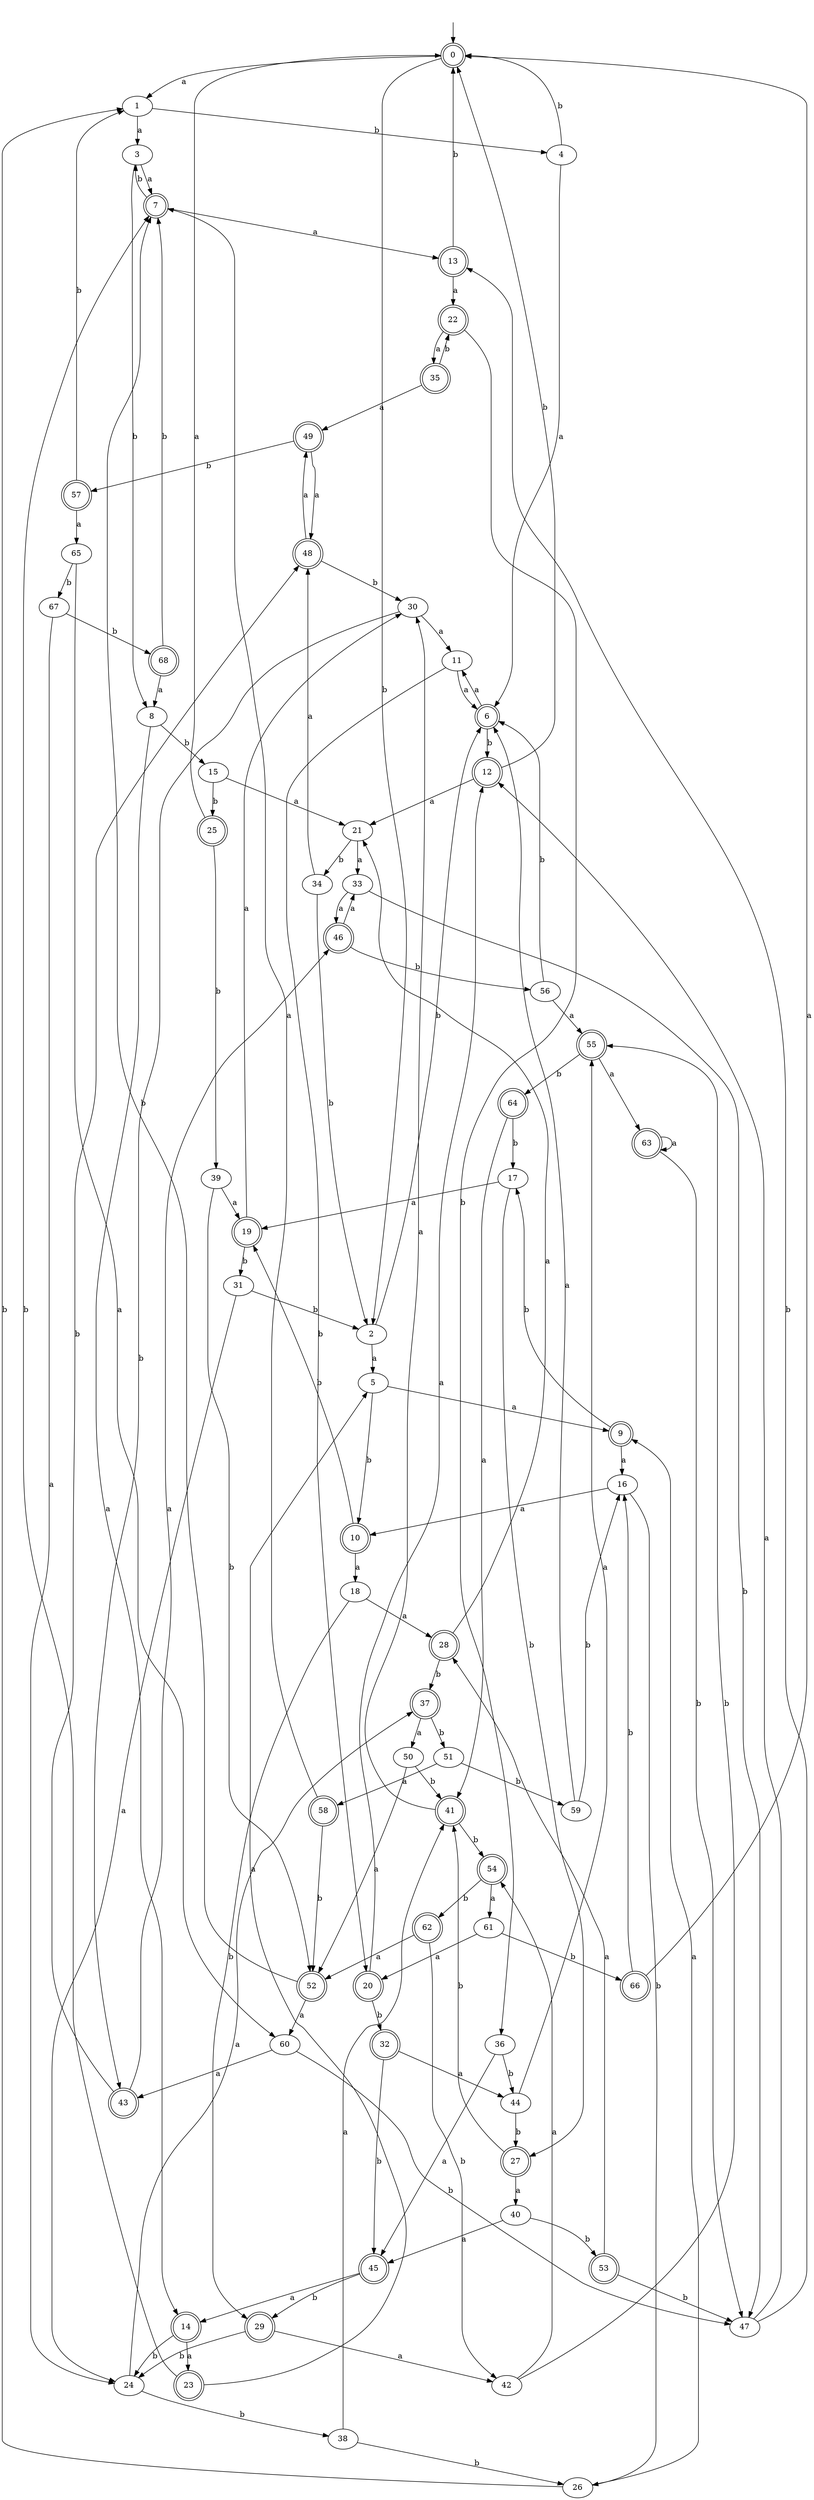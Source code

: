 digraph RandomDFA {
  __start0 [label="", shape=none];
  __start0 -> 0 [label=""];
  0 [shape=circle] [shape=doublecircle]
  0 -> 1 [label="a"]
  0 -> 2 [label="b"]
  1
  1 -> 3 [label="a"]
  1 -> 4 [label="b"]
  2
  2 -> 5 [label="a"]
  2 -> 6 [label="b"]
  3
  3 -> 7 [label="a"]
  3 -> 8 [label="b"]
  4
  4 -> 6 [label="a"]
  4 -> 0 [label="b"]
  5
  5 -> 9 [label="a"]
  5 -> 10 [label="b"]
  6 [shape=doublecircle]
  6 -> 11 [label="a"]
  6 -> 12 [label="b"]
  7 [shape=doublecircle]
  7 -> 13 [label="a"]
  7 -> 3 [label="b"]
  8
  8 -> 14 [label="a"]
  8 -> 15 [label="b"]
  9 [shape=doublecircle]
  9 -> 16 [label="a"]
  9 -> 17 [label="b"]
  10 [shape=doublecircle]
  10 -> 18 [label="a"]
  10 -> 19 [label="b"]
  11
  11 -> 6 [label="a"]
  11 -> 20 [label="b"]
  12 [shape=doublecircle]
  12 -> 21 [label="a"]
  12 -> 0 [label="b"]
  13 [shape=doublecircle]
  13 -> 22 [label="a"]
  13 -> 0 [label="b"]
  14 [shape=doublecircle]
  14 -> 23 [label="a"]
  14 -> 24 [label="b"]
  15
  15 -> 21 [label="a"]
  15 -> 25 [label="b"]
  16
  16 -> 10 [label="a"]
  16 -> 26 [label="b"]
  17
  17 -> 19 [label="a"]
  17 -> 27 [label="b"]
  18
  18 -> 28 [label="a"]
  18 -> 29 [label="b"]
  19 [shape=doublecircle]
  19 -> 30 [label="a"]
  19 -> 31 [label="b"]
  20 [shape=doublecircle]
  20 -> 12 [label="a"]
  20 -> 32 [label="b"]
  21
  21 -> 33 [label="a"]
  21 -> 34 [label="b"]
  22 [shape=doublecircle]
  22 -> 35 [label="a"]
  22 -> 36 [label="b"]
  23 [shape=doublecircle]
  23 -> 5 [label="a"]
  23 -> 7 [label="b"]
  24
  24 -> 37 [label="a"]
  24 -> 38 [label="b"]
  25 [shape=doublecircle]
  25 -> 0 [label="a"]
  25 -> 39 [label="b"]
  26
  26 -> 9 [label="a"]
  26 -> 1 [label="b"]
  27 [shape=doublecircle]
  27 -> 40 [label="a"]
  27 -> 41 [label="b"]
  28 [shape=doublecircle]
  28 -> 21 [label="a"]
  28 -> 37 [label="b"]
  29 [shape=doublecircle]
  29 -> 42 [label="a"]
  29 -> 24 [label="b"]
  30
  30 -> 11 [label="a"]
  30 -> 43 [label="b"]
  31
  31 -> 24 [label="a"]
  31 -> 2 [label="b"]
  32 [shape=doublecircle]
  32 -> 44 [label="a"]
  32 -> 45 [label="b"]
  33
  33 -> 46 [label="a"]
  33 -> 47 [label="b"]
  34
  34 -> 48 [label="a"]
  34 -> 2 [label="b"]
  35 [shape=doublecircle]
  35 -> 49 [label="a"]
  35 -> 22 [label="b"]
  36
  36 -> 45 [label="a"]
  36 -> 44 [label="b"]
  37 [shape=doublecircle]
  37 -> 50 [label="a"]
  37 -> 51 [label="b"]
  38
  38 -> 41 [label="a"]
  38 -> 26 [label="b"]
  39
  39 -> 19 [label="a"]
  39 -> 52 [label="b"]
  40
  40 -> 45 [label="a"]
  40 -> 53 [label="b"]
  41 [shape=doublecircle]
  41 -> 30 [label="a"]
  41 -> 54 [label="b"]
  42
  42 -> 54 [label="a"]
  42 -> 55 [label="b"]
  43 [shape=doublecircle]
  43 -> 46 [label="a"]
  43 -> 48 [label="b"]
  44
  44 -> 55 [label="a"]
  44 -> 27 [label="b"]
  45 [shape=doublecircle]
  45 -> 14 [label="a"]
  45 -> 29 [label="b"]
  46 [shape=doublecircle]
  46 -> 33 [label="a"]
  46 -> 56 [label="b"]
  47
  47 -> 12 [label="a"]
  47 -> 13 [label="b"]
  48 [shape=doublecircle]
  48 -> 49 [label="a"]
  48 -> 30 [label="b"]
  49 [shape=doublecircle]
  49 -> 48 [label="a"]
  49 -> 57 [label="b"]
  50
  50 -> 52 [label="a"]
  50 -> 41 [label="b"]
  51
  51 -> 58 [label="a"]
  51 -> 59 [label="b"]
  52 [shape=doublecircle]
  52 -> 60 [label="a"]
  52 -> 7 [label="b"]
  53 [shape=doublecircle]
  53 -> 28 [label="a"]
  53 -> 47 [label="b"]
  54 [shape=doublecircle]
  54 -> 61 [label="a"]
  54 -> 62 [label="b"]
  55 [shape=doublecircle]
  55 -> 63 [label="a"]
  55 -> 64 [label="b"]
  56
  56 -> 55 [label="a"]
  56 -> 6 [label="b"]
  57 [shape=doublecircle]
  57 -> 65 [label="a"]
  57 -> 1 [label="b"]
  58 [shape=doublecircle]
  58 -> 7 [label="a"]
  58 -> 52 [label="b"]
  59
  59 -> 6 [label="a"]
  59 -> 16 [label="b"]
  60
  60 -> 43 [label="a"]
  60 -> 47 [label="b"]
  61
  61 -> 20 [label="a"]
  61 -> 66 [label="b"]
  62 [shape=doublecircle]
  62 -> 52 [label="a"]
  62 -> 42 [label="b"]
  63 [shape=doublecircle]
  63 -> 63 [label="a"]
  63 -> 47 [label="b"]
  64 [shape=doublecircle]
  64 -> 41 [label="a"]
  64 -> 17 [label="b"]
  65
  65 -> 60 [label="a"]
  65 -> 67 [label="b"]
  66 [shape=doublecircle]
  66 -> 0 [label="a"]
  66 -> 16 [label="b"]
  67
  67 -> 24 [label="a"]
  67 -> 68 [label="b"]
  68 [shape=doublecircle]
  68 -> 8 [label="a"]
  68 -> 7 [label="b"]
}

